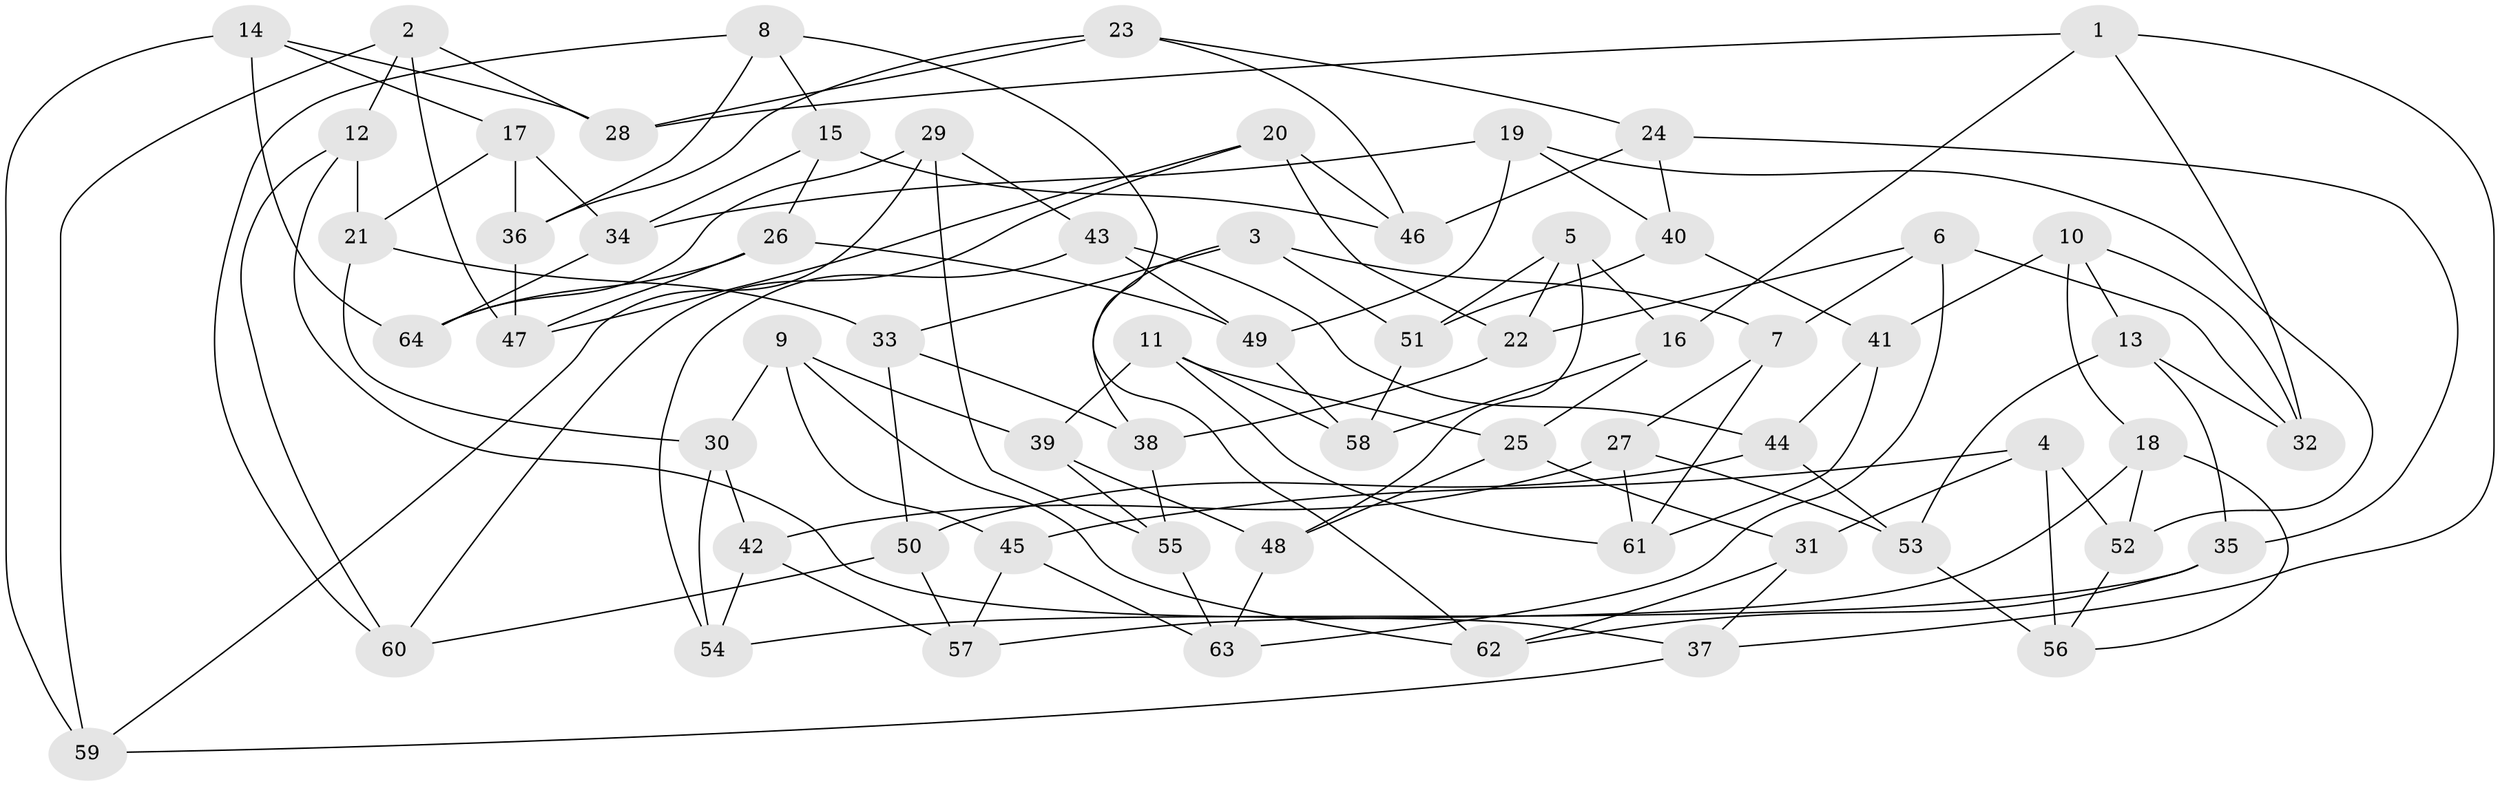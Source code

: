 // Generated by graph-tools (version 1.1) at 2025/27/03/09/25 03:27:00]
// undirected, 64 vertices, 128 edges
graph export_dot {
graph [start="1"]
  node [color=gray90,style=filled];
  1;
  2;
  3;
  4;
  5;
  6;
  7;
  8;
  9;
  10;
  11;
  12;
  13;
  14;
  15;
  16;
  17;
  18;
  19;
  20;
  21;
  22;
  23;
  24;
  25;
  26;
  27;
  28;
  29;
  30;
  31;
  32;
  33;
  34;
  35;
  36;
  37;
  38;
  39;
  40;
  41;
  42;
  43;
  44;
  45;
  46;
  47;
  48;
  49;
  50;
  51;
  52;
  53;
  54;
  55;
  56;
  57;
  58;
  59;
  60;
  61;
  62;
  63;
  64;
  1 -- 37;
  1 -- 28;
  1 -- 32;
  1 -- 16;
  2 -- 28;
  2 -- 47;
  2 -- 59;
  2 -- 12;
  3 -- 7;
  3 -- 33;
  3 -- 51;
  3 -- 38;
  4 -- 52;
  4 -- 56;
  4 -- 45;
  4 -- 31;
  5 -- 16;
  5 -- 48;
  5 -- 51;
  5 -- 22;
  6 -- 63;
  6 -- 22;
  6 -- 32;
  6 -- 7;
  7 -- 61;
  7 -- 27;
  8 -- 15;
  8 -- 36;
  8 -- 60;
  8 -- 62;
  9 -- 62;
  9 -- 30;
  9 -- 39;
  9 -- 45;
  10 -- 13;
  10 -- 32;
  10 -- 41;
  10 -- 18;
  11 -- 61;
  11 -- 58;
  11 -- 25;
  11 -- 39;
  12 -- 37;
  12 -- 21;
  12 -- 60;
  13 -- 53;
  13 -- 32;
  13 -- 35;
  14 -- 17;
  14 -- 28;
  14 -- 59;
  14 -- 64;
  15 -- 34;
  15 -- 46;
  15 -- 26;
  16 -- 25;
  16 -- 58;
  17 -- 34;
  17 -- 36;
  17 -- 21;
  18 -- 57;
  18 -- 56;
  18 -- 52;
  19 -- 52;
  19 -- 34;
  19 -- 40;
  19 -- 49;
  20 -- 22;
  20 -- 60;
  20 -- 46;
  20 -- 47;
  21 -- 30;
  21 -- 33;
  22 -- 38;
  23 -- 46;
  23 -- 24;
  23 -- 36;
  23 -- 28;
  24 -- 40;
  24 -- 46;
  24 -- 35;
  25 -- 31;
  25 -- 48;
  26 -- 47;
  26 -- 64;
  26 -- 49;
  27 -- 53;
  27 -- 42;
  27 -- 61;
  29 -- 43;
  29 -- 59;
  29 -- 55;
  29 -- 64;
  30 -- 54;
  30 -- 42;
  31 -- 37;
  31 -- 62;
  33 -- 38;
  33 -- 50;
  34 -- 64;
  35 -- 62;
  35 -- 54;
  36 -- 47;
  37 -- 59;
  38 -- 55;
  39 -- 48;
  39 -- 55;
  40 -- 51;
  40 -- 41;
  41 -- 61;
  41 -- 44;
  42 -- 54;
  42 -- 57;
  43 -- 54;
  43 -- 44;
  43 -- 49;
  44 -- 53;
  44 -- 50;
  45 -- 63;
  45 -- 57;
  48 -- 63;
  49 -- 58;
  50 -- 57;
  50 -- 60;
  51 -- 58;
  52 -- 56;
  53 -- 56;
  55 -- 63;
}
